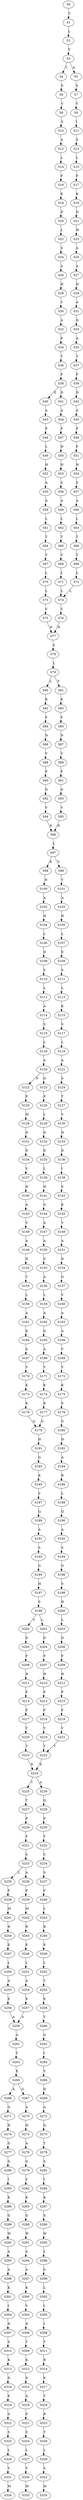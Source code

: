 strict digraph  {
	S0 -> S1 [ label = T ];
	S1 -> S2 [ label = L ];
	S2 -> S3 [ label = V ];
	S3 -> S4 [ label = T ];
	S3 -> S5 [ label = G ];
	S4 -> S6 [ label = S ];
	S5 -> S7 [ label = S ];
	S6 -> S8 [ label = V ];
	S7 -> S9 [ label = V ];
	S8 -> S10 [ label = S ];
	S9 -> S11 [ label = I ];
	S10 -> S12 [ label = A ];
	S11 -> S13 [ label = S ];
	S12 -> S14 [ label = L ];
	S13 -> S15 [ label = L ];
	S14 -> S16 [ label = F ];
	S15 -> S17 [ label = F ];
	S16 -> S18 [ label = K ];
	S17 -> S19 [ label = K ];
	S18 -> S20 [ label = D ];
	S19 -> S21 [ label = D ];
	S20 -> S22 [ label = L ];
	S21 -> S23 [ label = W ];
	S22 -> S24 [ label = S ];
	S23 -> S25 [ label = A ];
	S24 -> S26 [ label = A ];
	S25 -> S27 [ label = A ];
	S26 -> S28 [ label = H ];
	S27 -> S29 [ label = H ];
	S28 -> S30 [ label = V ];
	S29 -> S31 [ label = A ];
	S30 -> S32 [ label = A ];
	S31 -> S33 [ label = D ];
	S32 -> S34 [ label = P ];
	S33 -> S35 [ label = A ];
	S34 -> S36 [ label = T ];
	S35 -> S37 [ label = T ];
	S36 -> S38 [ label = F ];
	S37 -> S39 [ label = F ];
	S38 -> S40 [ label = E ];
	S38 -> S41 [ label = D ];
	S39 -> S42 [ label = D ];
	S40 -> S43 [ label = A ];
	S41 -> S44 [ label = A ];
	S42 -> S45 [ label = A ];
	S43 -> S46 [ label = P ];
	S44 -> S47 [ label = P ];
	S45 -> S48 [ label = P ];
	S46 -> S49 [ label = L ];
	S47 -> S50 [ label = H ];
	S48 -> S51 [ label = F ];
	S49 -> S52 [ label = H ];
	S50 -> S53 [ label = H ];
	S51 -> S54 [ label = H ];
	S52 -> S55 [ label = A ];
	S53 -> S56 [ label = S ];
	S54 -> S57 [ label = S ];
	S55 -> S58 [ label = A ];
	S56 -> S59 [ label = A ];
	S57 -> S60 [ label = A ];
	S58 -> S61 [ label = L ];
	S59 -> S62 [ label = L ];
	S60 -> S63 [ label = L ];
	S61 -> S64 [ label = T ];
	S62 -> S65 [ label = T ];
	S63 -> S66 [ label = T ];
	S64 -> S67 [ label = V ];
	S65 -> S68 [ label = V ];
	S66 -> S69 [ label = V ];
	S67 -> S70 [ label = L ];
	S68 -> S71 [ label = L ];
	S69 -> S72 [ label = L ];
	S70 -> S73 [ label = L ];
	S71 -> S74 [ label = L ];
	S72 -> S74 [ label = L ];
	S73 -> S75 [ label = C ];
	S74 -> S76 [ label = C ];
	S75 -> S77 [ label = H ];
	S76 -> S77 [ label = H ];
	S77 -> S78 [ label = S ];
	S78 -> S79 [ label = L ];
	S79 -> S80 [ label = L ];
	S79 -> S81 [ label = F ];
	S80 -> S82 [ label = K ];
	S81 -> S83 [ label = K ];
	S82 -> S84 [ label = F ];
	S83 -> S85 [ label = F ];
	S84 -> S86 [ label = N ];
	S85 -> S87 [ label = N ];
	S86 -> S88 [ label = V ];
	S87 -> S89 [ label = V ];
	S88 -> S90 [ label = P ];
	S89 -> S91 [ label = P ];
	S90 -> S92 [ label = D ];
	S91 -> S93 [ label = D ];
	S92 -> S94 [ label = V ];
	S93 -> S95 [ label = V ];
	S94 -> S96 [ label = R ];
	S95 -> S96 [ label = R ];
	S96 -> S97 [ label = L ];
	S97 -> S98 [ label = K ];
	S97 -> S99 [ label = V ];
	S98 -> S100 [ label = H ];
	S99 -> S101 [ label = Y ];
	S100 -> S102 [ label = A ];
	S101 -> S103 [ label = A ];
	S102 -> S104 [ label = H ];
	S103 -> S105 [ label = H ];
	S104 -> S106 [ label = L ];
	S105 -> S107 [ label = L ];
	S106 -> S108 [ label = D ];
	S107 -> S109 [ label = E ];
	S108 -> S110 [ label = S ];
	S109 -> S111 [ label = S ];
	S110 -> S112 [ label = L ];
	S111 -> S113 [ label = L ];
	S112 -> S114 [ label = A ];
	S113 -> S115 [ label = K ];
	S114 -> S116 [ label = S ];
	S115 -> S117 [ label = S ];
	S116 -> S118 [ label = L ];
	S117 -> S119 [ label = L ];
	S118 -> S120 [ label = A ];
	S119 -> S121 [ label = A ];
	S120 -> S122 [ label = N ];
	S120 -> S123 [ label = G ];
	S121 -> S124 [ label = S ];
	S122 -> S125 [ label = P ];
	S123 -> S126 [ label = P ];
	S124 -> S127 [ label = T ];
	S125 -> S128 [ label = M ];
	S126 -> S129 [ label = L ];
	S127 -> S130 [ label = V ];
	S128 -> S131 [ label = D ];
	S129 -> S132 [ label = D ];
	S130 -> S133 [ label = N ];
	S131 -> S134 [ label = D ];
	S132 -> S135 [ label = D ];
	S133 -> S136 [ label = D ];
	S134 -> S137 [ label = V ];
	S135 -> S138 [ label = L ];
	S136 -> S139 [ label = I ];
	S137 -> S140 [ label = H ];
	S138 -> S141 [ label = H ];
	S139 -> S142 [ label = S ];
	S140 -> S143 [ label = A ];
	S141 -> S144 [ label = G ];
	S142 -> S145 [ label = K ];
	S143 -> S146 [ label = V ];
	S144 -> S147 [ label = A ];
	S145 -> S148 [ label = V ];
	S146 -> S149 [ label = A ];
	S147 -> S150 [ label = A ];
	S148 -> S151 [ label = A ];
	S149 -> S152 [ label = N ];
	S150 -> S153 [ label = S ];
	S151 -> S154 [ label = D ];
	S152 -> S155 [ label = T ];
	S153 -> S156 [ label = A ];
	S154 -> S157 [ label = G ];
	S155 -> S158 [ label = L ];
	S156 -> S159 [ label = L ];
	S157 -> S160 [ label = V ];
	S158 -> S161 [ label = A ];
	S159 -> S162 [ label = A ];
	S160 -> S163 [ label = A ];
	S161 -> S164 [ label = D ];
	S162 -> S165 [ label = D ];
	S163 -> S166 [ label = A ];
	S164 -> S167 [ label = A ];
	S165 -> S168 [ label = A ];
	S166 -> S169 [ label = V ];
	S167 -> S170 [ label = V ];
	S168 -> S171 [ label = V ];
	S169 -> S172 [ label = V ];
	S170 -> S173 [ label = K ];
	S171 -> S174 [ label = K ];
	S172 -> S175 [ label = K ];
	S173 -> S176 [ label = K ];
	S174 -> S177 [ label = K ];
	S175 -> S178 [ label = S ];
	S176 -> S179 [ label = G ];
	S177 -> S179 [ label = G ];
	S178 -> S180 [ label = G ];
	S179 -> S181 [ label = H ];
	S180 -> S182 [ label = H ];
	S181 -> S183 [ label = G ];
	S182 -> S184 [ label = A ];
	S183 -> S185 [ label = K ];
	S184 -> S186 [ label = R ];
	S185 -> S187 [ label = V ];
	S186 -> S188 [ label = L ];
	S187 -> S189 [ label = Q ];
	S188 -> S190 [ label = Q ];
	S189 -> S191 [ label = A ];
	S190 -> S192 [ label = A ];
	S191 -> S193 [ label = S ];
	S192 -> S194 [ label = S ];
	S193 -> S195 [ label = G ];
	S194 -> S196 [ label = G ];
	S195 -> S197 [ label = H ];
	S196 -> S198 [ label = S ];
	S197 -> S199 [ label = S ];
	S198 -> S200 [ label = H ];
	S199 -> S201 [ label = L ];
	S199 -> S202 [ label = V ];
	S200 -> S203 [ label = L ];
	S201 -> S204 [ label = D ];
	S202 -> S205 [ label = D ];
	S203 -> S206 [ label = D ];
	S204 -> S207 [ label = F ];
	S205 -> S208 [ label = F ];
	S206 -> S209 [ label = F ];
	S207 -> S210 [ label = H ];
	S208 -> S211 [ label = H ];
	S209 -> S212 [ label = H ];
	S210 -> S213 [ label = P ];
	S211 -> S214 [ label = P ];
	S212 -> S215 [ label = P ];
	S213 -> S216 [ label = F ];
	S214 -> S217 [ label = F ];
	S215 -> S218 [ label = F ];
	S216 -> S219 [ label = Y ];
	S217 -> S220 [ label = Y ];
	S218 -> S221 [ label = Y ];
	S219 -> S222 [ label = T ];
	S220 -> S223 [ label = T ];
	S221 -> S222 [ label = T ];
	S222 -> S224 [ label = K ];
	S223 -> S224 [ label = K ];
	S224 -> S225 [ label = T ];
	S224 -> S226 [ label = A ];
	S225 -> S227 [ label = T ];
	S226 -> S228 [ label = Q ];
	S227 -> S229 [ label = P ];
	S228 -> S230 [ label = P ];
	S229 -> S231 [ label = F ];
	S230 -> S232 [ label = Y ];
	S231 -> S233 [ label = S ];
	S232 -> S234 [ label = C ];
	S233 -> S235 [ label = L ];
	S233 -> S236 [ label = A ];
	S234 -> S237 [ label = S ];
	S235 -> S238 [ label = F ];
	S236 -> S239 [ label = F ];
	S237 -> S240 [ label = F ];
	S238 -> S241 [ label = M ];
	S239 -> S242 [ label = M ];
	S240 -> S243 [ label = L ];
	S241 -> S244 [ label = R ];
	S242 -> S245 [ label = R ];
	S243 -> S246 [ label = R ];
	S244 -> S247 [ label = E ];
	S245 -> S248 [ label = E ];
	S246 -> S249 [ label = E ];
	S247 -> S250 [ label = L ];
	S248 -> S251 [ label = L ];
	S249 -> S252 [ label = L ];
	S250 -> S253 [ label = A ];
	S251 -> S254 [ label = A ];
	S252 -> S255 [ label = T ];
	S253 -> S256 [ label = E ];
	S254 -> S257 [ label = E ];
	S255 -> S258 [ label = E ];
	S256 -> S259 [ label = A ];
	S257 -> S259 [ label = A ];
	S258 -> S260 [ label = T ];
	S259 -> S261 [ label = G ];
	S260 -> S262 [ label = G ];
	S261 -> S263 [ label = Y ];
	S262 -> S264 [ label = I ];
	S263 -> S265 [ label = E ];
	S264 -> S266 [ label = V ];
	S265 -> S267 [ label = G ];
	S265 -> S268 [ label = A ];
	S266 -> S269 [ label = D ];
	S267 -> S270 [ label = A ];
	S268 -> S271 [ label = G ];
	S269 -> S272 [ label = A ];
	S270 -> S273 [ label = H ];
	S271 -> S274 [ label = H ];
	S272 -> S275 [ label = Q ];
	S273 -> S276 [ label = A ];
	S274 -> S277 [ label = G ];
	S275 -> S278 [ label = T ];
	S276 -> S279 [ label = G ];
	S277 -> S280 [ label = G ];
	S278 -> S281 [ label = S ];
	S279 -> S282 [ label = V ];
	S280 -> S283 [ label = I ];
	S281 -> S284 [ label = I ];
	S282 -> S285 [ label = K ];
	S283 -> S286 [ label = K ];
	S284 -> S287 [ label = K ];
	S285 -> S288 [ label = G ];
	S286 -> S289 [ label = G ];
	S287 -> S290 [ label = S ];
	S288 -> S291 [ label = W ];
	S289 -> S292 [ label = W ];
	S290 -> S293 [ label = W ];
	S291 -> S294 [ label = A ];
	S292 -> S295 [ label = A ];
	S293 -> S296 [ label = L ];
	S294 -> S297 [ label = A ];
	S295 -> S298 [ label = A ];
	S296 -> S299 [ label = S ];
	S297 -> S300 [ label = K ];
	S298 -> S301 [ label = K ];
	S299 -> S302 [ label = L ];
	S300 -> S303 [ label = V ];
	S301 -> S304 [ label = I ];
	S302 -> S305 [ label = I ];
	S303 -> S306 [ label = N ];
	S304 -> S307 [ label = N ];
	S305 -> S308 [ label = I ];
	S306 -> S309 [ label = T ];
	S307 -> S310 [ label = S ];
	S308 -> S311 [ label = T ];
	S309 -> S312 [ label = K ];
	S310 -> S313 [ label = K ];
	S311 -> S314 [ label = R ];
	S312 -> S315 [ label = D ];
	S313 -> S316 [ label = D ];
	S314 -> S317 [ label = E ];
	S315 -> S318 [ label = A ];
	S316 -> S319 [ label = E ];
	S317 -> S320 [ label = T ];
	S318 -> S321 [ label = P ];
	S319 -> S322 [ label = G ];
	S320 -> S323 [ label = R ];
	S321 -> S324 [ label = S ];
	S322 -> S325 [ label = S ];
	S323 -> S326 [ label = T ];
	S324 -> S327 [ label = L ];
	S325 -> S328 [ label = L ];
	S326 -> S329 [ label = L ];
	S327 -> S330 [ label = V ];
	S328 -> S331 [ label = V ];
	S329 -> S332 [ label = S ];
	S330 -> S333 [ label = M ];
	S331 -> S334 [ label = M ];
	S332 -> S335 [ label = M ];
}
